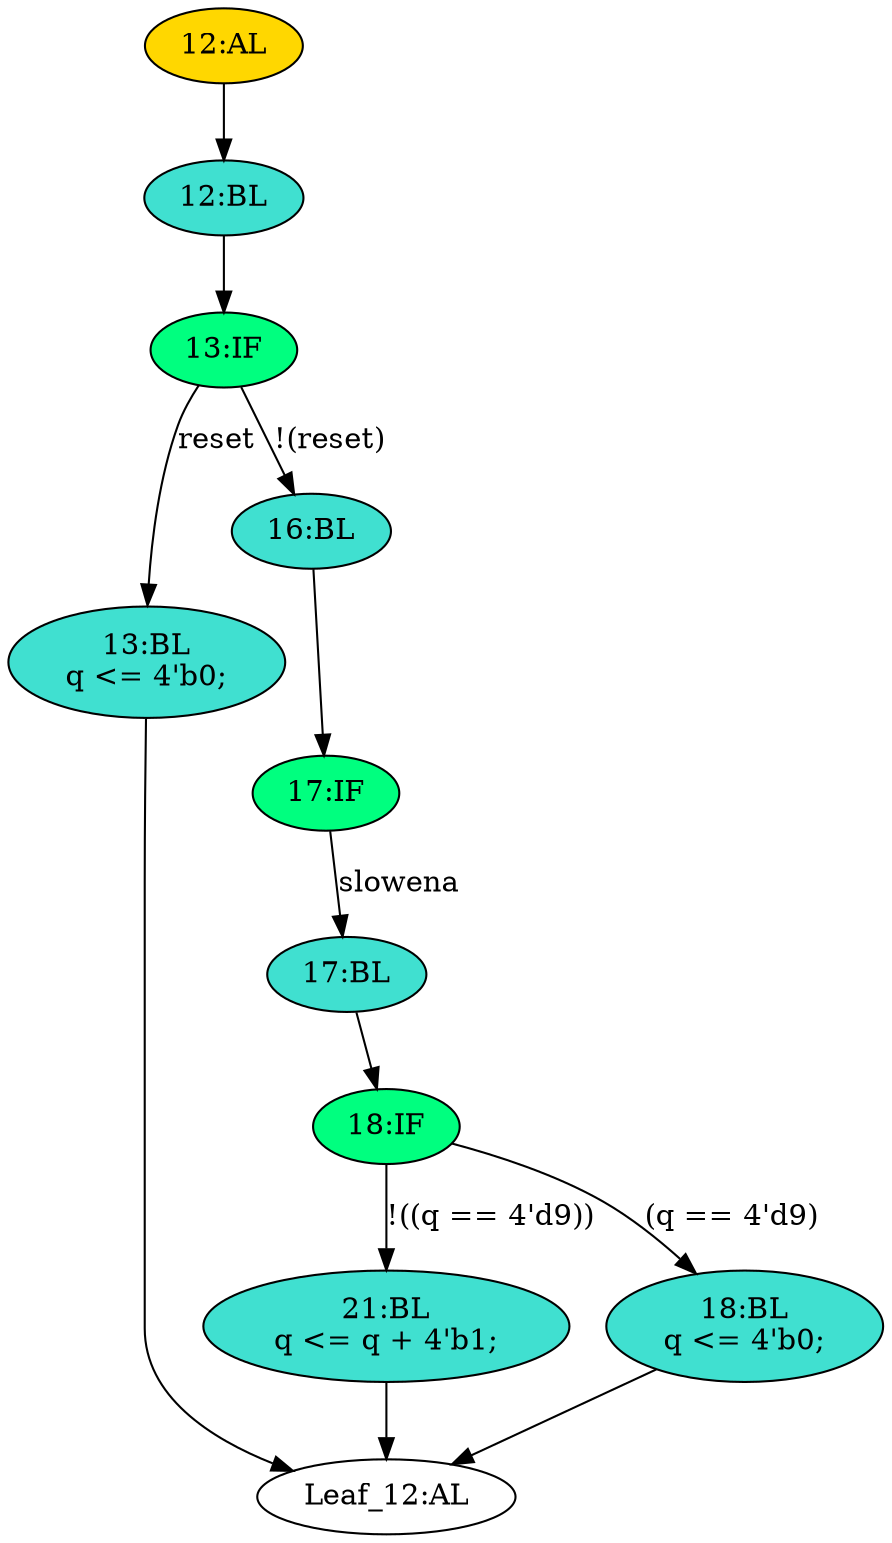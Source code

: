 strict digraph "" {
	node [label="\N"];
	"17:IF"	[ast="<pyverilog.vparser.ast.IfStatement object at 0x7fe00a4e8610>",
		fillcolor=springgreen,
		label="17:IF",
		statements="[]",
		style=filled,
		typ=IfStatement];
	"17:BL"	[ast="<pyverilog.vparser.ast.Block object at 0x7fe00a4e8790>",
		fillcolor=turquoise,
		label="17:BL",
		statements="[]",
		style=filled,
		typ=Block];
	"17:IF" -> "17:BL"	[cond="['slowena']",
		label=slowena,
		lineno=17];
	"21:BL"	[ast="<pyverilog.vparser.ast.Block object at 0x7fe00a4e8810>",
		fillcolor=turquoise,
		label="21:BL
q <= q + 4'b1;",
		statements="[<pyverilog.vparser.ast.NonblockingSubstitution object at 0x7fe00a4e8850>]",
		style=filled,
		typ=Block];
	"Leaf_12:AL"	[def_var="['q']",
		label="Leaf_12:AL"];
	"21:BL" -> "Leaf_12:AL"	[cond="[]",
		lineno=None];
	"18:IF"	[ast="<pyverilog.vparser.ast.IfStatement object at 0x7fe00a4e87d0>",
		fillcolor=springgreen,
		label="18:IF",
		statements="[]",
		style=filled,
		typ=IfStatement];
	"17:BL" -> "18:IF"	[cond="[]",
		lineno=None];
	"18:IF" -> "21:BL"	[cond="['q']",
		label="!((q == 4'd9))",
		lineno=18];
	"18:BL"	[ast="<pyverilog.vparser.ast.Block object at 0x7fe00a4e8a50>",
		fillcolor=turquoise,
		label="18:BL
q <= 4'b0;",
		statements="[<pyverilog.vparser.ast.NonblockingSubstitution object at 0x7fe00a4e8a90>]",
		style=filled,
		typ=Block];
	"18:IF" -> "18:BL"	[cond="['q']",
		label="(q == 4'd9)",
		lineno=18];
	"13:BL"	[ast="<pyverilog.vparser.ast.Block object at 0x7fe00a4e8e50>",
		fillcolor=turquoise,
		label="13:BL
q <= 4'b0;",
		statements="[<pyverilog.vparser.ast.NonblockingSubstitution object at 0x7fe00a4e8d10>]",
		style=filled,
		typ=Block];
	"13:BL" -> "Leaf_12:AL"	[cond="[]",
		lineno=None];
	"18:BL" -> "Leaf_12:AL"	[cond="[]",
		lineno=None];
	"12:BL"	[ast="<pyverilog.vparser.ast.Block object at 0x7fe00a4e8ed0>",
		fillcolor=turquoise,
		label="12:BL",
		statements="[]",
		style=filled,
		typ=Block];
	"13:IF"	[ast="<pyverilog.vparser.ast.IfStatement object at 0x7fe00a4e8f10>",
		fillcolor=springgreen,
		label="13:IF",
		statements="[]",
		style=filled,
		typ=IfStatement];
	"12:BL" -> "13:IF"	[cond="[]",
		lineno=None];
	"13:IF" -> "13:BL"	[cond="['reset']",
		label=reset,
		lineno=13];
	"16:BL"	[ast="<pyverilog.vparser.ast.Block object at 0x7fe00a4e8f50>",
		fillcolor=turquoise,
		label="16:BL",
		statements="[]",
		style=filled,
		typ=Block];
	"13:IF" -> "16:BL"	[cond="['reset']",
		label="!(reset)",
		lineno=13];
	"12:AL"	[ast="<pyverilog.vparser.ast.Always object at 0x7fe00a4cc090>",
		clk_sens=True,
		fillcolor=gold,
		label="12:AL",
		sens="['clk']",
		statements="[]",
		style=filled,
		typ=Always,
		use_var="['q', 'reset', 'slowena']"];
	"12:AL" -> "12:BL"	[cond="[]",
		lineno=None];
	"16:BL" -> "17:IF"	[cond="[]",
		lineno=None];
}
